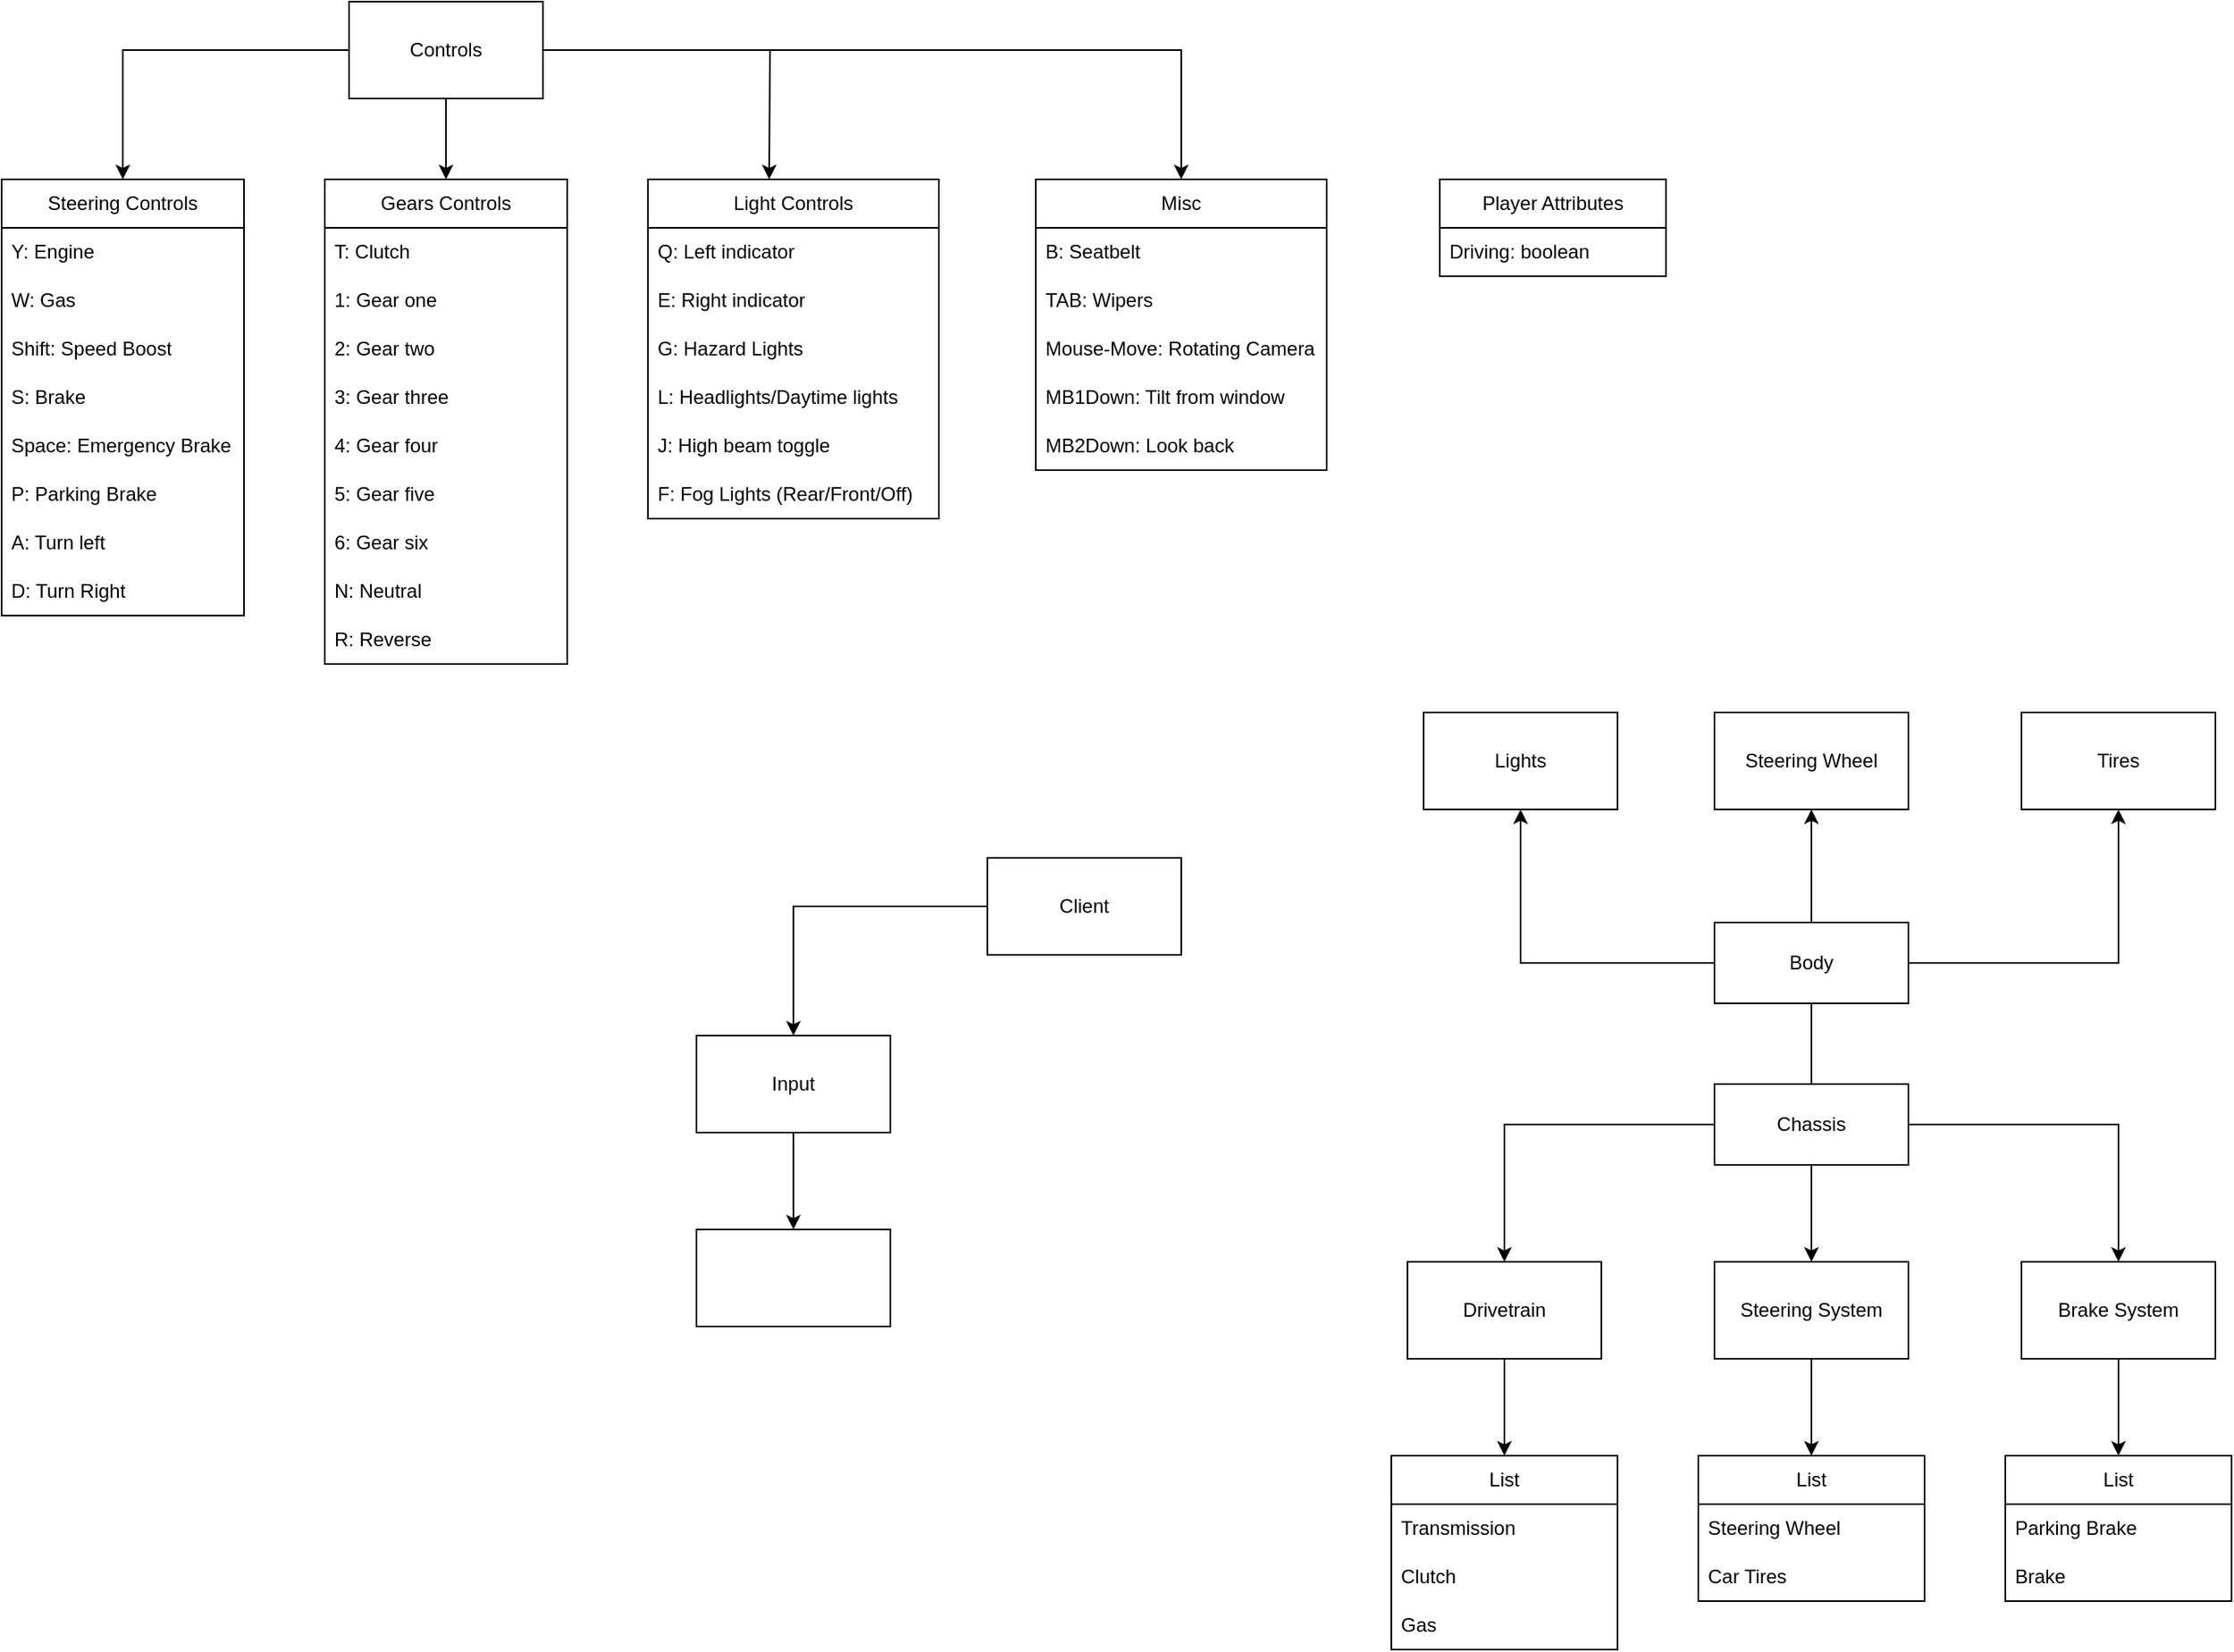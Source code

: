 <mxfile version="24.7.7">
  <diagram name="Strona-1" id="ancA460wwY3gZcXsDt_X">
    <mxGraphModel dx="1730" dy="1735" grid="1" gridSize="10" guides="1" tooltips="1" connect="1" arrows="1" fold="1" page="1" pageScale="1" pageWidth="827" pageHeight="1169" math="0" shadow="0">
      <root>
        <mxCell id="0" />
        <mxCell id="1" parent="0" />
        <mxCell id="dyWFdLc0GaoRmKkl0d5T-19" value="" style="edgeStyle=orthogonalEdgeStyle;rounded=0;orthogonalLoop=1;jettySize=auto;html=1;" parent="1" source="K0L5-nXNmJn2NQOjpZ_8-1" target="dyWFdLc0GaoRmKkl0d5T-18" edge="1">
          <mxGeometry relative="1" as="geometry" />
        </mxCell>
        <mxCell id="K0L5-nXNmJn2NQOjpZ_8-1" value="Input" style="rounded=0;whiteSpace=wrap;html=1;" parent="1" vertex="1">
          <mxGeometry x="360" y="160" width="120" height="60" as="geometry" />
        </mxCell>
        <mxCell id="K0L5-nXNmJn2NQOjpZ_8-3" value="Player Attributes" style="swimlane;fontStyle=0;childLayout=stackLayout;horizontal=1;startSize=30;horizontalStack=0;resizeParent=1;resizeParentMax=0;resizeLast=0;collapsible=1;marginBottom=0;whiteSpace=wrap;html=1;" parent="1" vertex="1">
          <mxGeometry x="820" y="-370" width="140" height="60" as="geometry" />
        </mxCell>
        <mxCell id="K0L5-nXNmJn2NQOjpZ_8-5" value="Driving: boolean" style="text;strokeColor=none;fillColor=none;align=left;verticalAlign=middle;spacingLeft=4;spacingRight=4;overflow=hidden;points=[[0,0.5],[1,0.5]];portConstraint=eastwest;rotatable=0;whiteSpace=wrap;html=1;" parent="K0L5-nXNmJn2NQOjpZ_8-3" vertex="1">
          <mxGeometry y="30" width="140" height="30" as="geometry" />
        </mxCell>
        <mxCell id="K0L5-nXNmJn2NQOjpZ_8-7" value="Steering Controls" style="swimlane;fontStyle=0;childLayout=stackLayout;horizontal=1;startSize=30;horizontalStack=0;resizeParent=1;resizeParentMax=0;resizeLast=0;collapsible=1;marginBottom=0;whiteSpace=wrap;html=1;" parent="1" vertex="1">
          <mxGeometry x="-70" y="-370" width="150" height="270" as="geometry" />
        </mxCell>
        <mxCell id="dyWFdLc0GaoRmKkl0d5T-14" value="Y: Engine" style="text;strokeColor=none;fillColor=none;align=left;verticalAlign=middle;spacingLeft=4;spacingRight=4;overflow=hidden;points=[[0,0.5],[1,0.5]];portConstraint=eastwest;rotatable=0;whiteSpace=wrap;html=1;" parent="K0L5-nXNmJn2NQOjpZ_8-7" vertex="1">
          <mxGeometry y="30" width="150" height="30" as="geometry" />
        </mxCell>
        <mxCell id="K0L5-nXNmJn2NQOjpZ_8-8" value="W: Gas" style="text;strokeColor=none;fillColor=none;align=left;verticalAlign=middle;spacingLeft=4;spacingRight=4;overflow=hidden;points=[[0,0.5],[1,0.5]];portConstraint=eastwest;rotatable=0;whiteSpace=wrap;html=1;" parent="K0L5-nXNmJn2NQOjpZ_8-7" vertex="1">
          <mxGeometry y="60" width="150" height="30" as="geometry" />
        </mxCell>
        <mxCell id="K0L5-nXNmJn2NQOjpZ_8-12" value="Shift: Speed Boost" style="text;strokeColor=none;fillColor=none;align=left;verticalAlign=middle;spacingLeft=4;spacingRight=4;overflow=hidden;points=[[0,0.5],[1,0.5]];portConstraint=eastwest;rotatable=0;whiteSpace=wrap;html=1;" parent="K0L5-nXNmJn2NQOjpZ_8-7" vertex="1">
          <mxGeometry y="90" width="150" height="30" as="geometry" />
        </mxCell>
        <mxCell id="K0L5-nXNmJn2NQOjpZ_8-9" value="S: Brake" style="text;strokeColor=none;fillColor=none;align=left;verticalAlign=middle;spacingLeft=4;spacingRight=4;overflow=hidden;points=[[0,0.5],[1,0.5]];portConstraint=eastwest;rotatable=0;whiteSpace=wrap;html=1;" parent="K0L5-nXNmJn2NQOjpZ_8-7" vertex="1">
          <mxGeometry y="120" width="150" height="30" as="geometry" />
        </mxCell>
        <mxCell id="K0L5-nXNmJn2NQOjpZ_8-10" value="Space: Emergency Brake" style="text;strokeColor=none;fillColor=none;align=left;verticalAlign=middle;spacingLeft=4;spacingRight=4;overflow=hidden;points=[[0,0.5],[1,0.5]];portConstraint=eastwest;rotatable=0;whiteSpace=wrap;html=1;" parent="K0L5-nXNmJn2NQOjpZ_8-7" vertex="1">
          <mxGeometry y="150" width="150" height="30" as="geometry" />
        </mxCell>
        <mxCell id="K0L5-nXNmJn2NQOjpZ_8-11" value="P: Parking Brake" style="text;strokeColor=none;fillColor=none;align=left;verticalAlign=middle;spacingLeft=4;spacingRight=4;overflow=hidden;points=[[0,0.5],[1,0.5]];portConstraint=eastwest;rotatable=0;whiteSpace=wrap;html=1;" parent="K0L5-nXNmJn2NQOjpZ_8-7" vertex="1">
          <mxGeometry y="180" width="150" height="30" as="geometry" />
        </mxCell>
        <mxCell id="dyWFdLc0GaoRmKkl0d5T-3" value="A: Turn left" style="text;strokeColor=none;fillColor=none;align=left;verticalAlign=middle;spacingLeft=4;spacingRight=4;overflow=hidden;points=[[0,0.5],[1,0.5]];portConstraint=eastwest;rotatable=0;whiteSpace=wrap;html=1;" parent="K0L5-nXNmJn2NQOjpZ_8-7" vertex="1">
          <mxGeometry y="210" width="150" height="30" as="geometry" />
        </mxCell>
        <mxCell id="dyWFdLc0GaoRmKkl0d5T-4" value="D: Turn Right" style="text;strokeColor=none;fillColor=none;align=left;verticalAlign=middle;spacingLeft=4;spacingRight=4;overflow=hidden;points=[[0,0.5],[1,0.5]];portConstraint=eastwest;rotatable=0;whiteSpace=wrap;html=1;" parent="K0L5-nXNmJn2NQOjpZ_8-7" vertex="1">
          <mxGeometry y="240" width="150" height="30" as="geometry" />
        </mxCell>
        <mxCell id="K0L5-nXNmJn2NQOjpZ_8-23" value="Gears Controls" style="swimlane;fontStyle=0;childLayout=stackLayout;horizontal=1;startSize=30;horizontalStack=0;resizeParent=1;resizeParentMax=0;resizeLast=0;collapsible=1;marginBottom=0;whiteSpace=wrap;html=1;" parent="1" vertex="1">
          <mxGeometry x="130" y="-370" width="150" height="300" as="geometry" />
        </mxCell>
        <mxCell id="K0L5-nXNmJn2NQOjpZ_8-31" value="T: Clutch" style="text;strokeColor=none;fillColor=none;align=left;verticalAlign=middle;spacingLeft=4;spacingRight=4;overflow=hidden;points=[[0,0.5],[1,0.5]];portConstraint=eastwest;rotatable=0;whiteSpace=wrap;html=1;" parent="K0L5-nXNmJn2NQOjpZ_8-23" vertex="1">
          <mxGeometry y="30" width="150" height="30" as="geometry" />
        </mxCell>
        <mxCell id="K0L5-nXNmJn2NQOjpZ_8-32" value="1: Gear one" style="text;strokeColor=none;fillColor=none;align=left;verticalAlign=middle;spacingLeft=4;spacingRight=4;overflow=hidden;points=[[0,0.5],[1,0.5]];portConstraint=eastwest;rotatable=0;whiteSpace=wrap;html=1;" parent="K0L5-nXNmJn2NQOjpZ_8-23" vertex="1">
          <mxGeometry y="60" width="150" height="30" as="geometry" />
        </mxCell>
        <mxCell id="K0L5-nXNmJn2NQOjpZ_8-33" value="2: Gear two" style="text;strokeColor=none;fillColor=none;align=left;verticalAlign=middle;spacingLeft=4;spacingRight=4;overflow=hidden;points=[[0,0.5],[1,0.5]];portConstraint=eastwest;rotatable=0;whiteSpace=wrap;html=1;" parent="K0L5-nXNmJn2NQOjpZ_8-23" vertex="1">
          <mxGeometry y="90" width="150" height="30" as="geometry" />
        </mxCell>
        <mxCell id="K0L5-nXNmJn2NQOjpZ_8-34" value="3: Gear three" style="text;strokeColor=none;fillColor=none;align=left;verticalAlign=middle;spacingLeft=4;spacingRight=4;overflow=hidden;points=[[0,0.5],[1,0.5]];portConstraint=eastwest;rotatable=0;whiteSpace=wrap;html=1;" parent="K0L5-nXNmJn2NQOjpZ_8-23" vertex="1">
          <mxGeometry y="120" width="150" height="30" as="geometry" />
        </mxCell>
        <mxCell id="K0L5-nXNmJn2NQOjpZ_8-35" value="4: Gear four" style="text;strokeColor=none;fillColor=none;align=left;verticalAlign=middle;spacingLeft=4;spacingRight=4;overflow=hidden;points=[[0,0.5],[1,0.5]];portConstraint=eastwest;rotatable=0;whiteSpace=wrap;html=1;" parent="K0L5-nXNmJn2NQOjpZ_8-23" vertex="1">
          <mxGeometry y="150" width="150" height="30" as="geometry" />
        </mxCell>
        <mxCell id="K0L5-nXNmJn2NQOjpZ_8-36" value="5: Gear five" style="text;strokeColor=none;fillColor=none;align=left;verticalAlign=middle;spacingLeft=4;spacingRight=4;overflow=hidden;points=[[0,0.5],[1,0.5]];portConstraint=eastwest;rotatable=0;whiteSpace=wrap;html=1;" parent="K0L5-nXNmJn2NQOjpZ_8-23" vertex="1">
          <mxGeometry y="180" width="150" height="30" as="geometry" />
        </mxCell>
        <mxCell id="K0L5-nXNmJn2NQOjpZ_8-37" value="6: Gear six" style="text;strokeColor=none;fillColor=none;align=left;verticalAlign=middle;spacingLeft=4;spacingRight=4;overflow=hidden;points=[[0,0.5],[1,0.5]];portConstraint=eastwest;rotatable=0;whiteSpace=wrap;html=1;" parent="K0L5-nXNmJn2NQOjpZ_8-23" vertex="1">
          <mxGeometry y="210" width="150" height="30" as="geometry" />
        </mxCell>
        <mxCell id="dyWFdLc0GaoRmKkl0d5T-5" value="N: Neutral" style="text;strokeColor=none;fillColor=none;align=left;verticalAlign=middle;spacingLeft=4;spacingRight=4;overflow=hidden;points=[[0,0.5],[1,0.5]];portConstraint=eastwest;rotatable=0;whiteSpace=wrap;html=1;" parent="K0L5-nXNmJn2NQOjpZ_8-23" vertex="1">
          <mxGeometry y="240" width="150" height="30" as="geometry" />
        </mxCell>
        <mxCell id="K0L5-nXNmJn2NQOjpZ_8-38" value="R: Reverse" style="text;strokeColor=none;fillColor=none;align=left;verticalAlign=middle;spacingLeft=4;spacingRight=4;overflow=hidden;points=[[0,0.5],[1,0.5]];portConstraint=eastwest;rotatable=0;whiteSpace=wrap;html=1;" parent="K0L5-nXNmJn2NQOjpZ_8-23" vertex="1">
          <mxGeometry y="270" width="150" height="30" as="geometry" />
        </mxCell>
        <mxCell id="K0L5-nXNmJn2NQOjpZ_8-51" style="edgeStyle=orthogonalEdgeStyle;rounded=0;orthogonalLoop=1;jettySize=auto;html=1;entryX=0.5;entryY=0;entryDx=0;entryDy=0;" parent="1" source="K0L5-nXNmJn2NQOjpZ_8-50" target="K0L5-nXNmJn2NQOjpZ_8-23" edge="1">
          <mxGeometry relative="1" as="geometry" />
        </mxCell>
        <mxCell id="K0L5-nXNmJn2NQOjpZ_8-52" style="edgeStyle=orthogonalEdgeStyle;rounded=0;orthogonalLoop=1;jettySize=auto;html=1;entryX=0.5;entryY=0;entryDx=0;entryDy=0;" parent="1" source="K0L5-nXNmJn2NQOjpZ_8-50" target="K0L5-nXNmJn2NQOjpZ_8-7" edge="1">
          <mxGeometry relative="1" as="geometry" />
        </mxCell>
        <mxCell id="K0L5-nXNmJn2NQOjpZ_8-53" style="edgeStyle=orthogonalEdgeStyle;rounded=0;orthogonalLoop=1;jettySize=auto;html=1;entryX=0.5;entryY=0;entryDx=0;entryDy=0;" parent="1" source="K0L5-nXNmJn2NQOjpZ_8-50" edge="1">
          <mxGeometry relative="1" as="geometry">
            <mxPoint x="405" y="-370" as="targetPoint" />
          </mxGeometry>
        </mxCell>
        <mxCell id="dyWFdLc0GaoRmKkl0d5T-13" style="edgeStyle=orthogonalEdgeStyle;rounded=0;orthogonalLoop=1;jettySize=auto;html=1;entryX=0.5;entryY=0;entryDx=0;entryDy=0;" parent="1" source="K0L5-nXNmJn2NQOjpZ_8-50" target="dyWFdLc0GaoRmKkl0d5T-7" edge="1">
          <mxGeometry relative="1" as="geometry" />
        </mxCell>
        <mxCell id="K0L5-nXNmJn2NQOjpZ_8-50" value="Controls" style="rounded=0;whiteSpace=wrap;html=1;" parent="1" vertex="1">
          <mxGeometry x="145" y="-480" width="120" height="60" as="geometry" />
        </mxCell>
        <mxCell id="K0L5-nXNmJn2NQOjpZ_8-55" value="Light Controls" style="swimlane;fontStyle=0;childLayout=stackLayout;horizontal=1;startSize=30;horizontalStack=0;resizeParent=1;resizeParentMax=0;resizeLast=0;collapsible=1;marginBottom=0;whiteSpace=wrap;html=1;" parent="1" vertex="1">
          <mxGeometry x="330" y="-370" width="180" height="210" as="geometry" />
        </mxCell>
        <mxCell id="K0L5-nXNmJn2NQOjpZ_8-63" value="Q: Left indicator" style="text;strokeColor=none;fillColor=none;align=left;verticalAlign=middle;spacingLeft=4;spacingRight=4;overflow=hidden;points=[[0,0.5],[1,0.5]];portConstraint=eastwest;rotatable=0;whiteSpace=wrap;html=1;" parent="K0L5-nXNmJn2NQOjpZ_8-55" vertex="1">
          <mxGeometry y="30" width="180" height="30" as="geometry" />
        </mxCell>
        <mxCell id="K0L5-nXNmJn2NQOjpZ_8-64" value="E: Right indicator" style="text;strokeColor=none;fillColor=none;align=left;verticalAlign=middle;spacingLeft=4;spacingRight=4;overflow=hidden;points=[[0,0.5],[1,0.5]];portConstraint=eastwest;rotatable=0;whiteSpace=wrap;html=1;" parent="K0L5-nXNmJn2NQOjpZ_8-55" vertex="1">
          <mxGeometry y="60" width="180" height="30" as="geometry" />
        </mxCell>
        <mxCell id="dyWFdLc0GaoRmKkl0d5T-15" value="G: Hazard Lights" style="text;strokeColor=none;fillColor=none;align=left;verticalAlign=middle;spacingLeft=4;spacingRight=4;overflow=hidden;points=[[0,0.5],[1,0.5]];portConstraint=eastwest;rotatable=0;whiteSpace=wrap;html=1;" parent="K0L5-nXNmJn2NQOjpZ_8-55" vertex="1">
          <mxGeometry y="90" width="180" height="30" as="geometry" />
        </mxCell>
        <mxCell id="K0L5-nXNmJn2NQOjpZ_8-65" value="L: Headlights/Daytime lights" style="text;strokeColor=none;fillColor=none;align=left;verticalAlign=middle;spacingLeft=4;spacingRight=4;overflow=hidden;points=[[0,0.5],[1,0.5]];portConstraint=eastwest;rotatable=0;whiteSpace=wrap;html=1;" parent="K0L5-nXNmJn2NQOjpZ_8-55" vertex="1">
          <mxGeometry y="120" width="180" height="30" as="geometry" />
        </mxCell>
        <mxCell id="dyWFdLc0GaoRmKkl0d5T-1" value="J: High beam toggle" style="text;strokeColor=none;fillColor=none;align=left;verticalAlign=middle;spacingLeft=4;spacingRight=4;overflow=hidden;points=[[0,0.5],[1,0.5]];portConstraint=eastwest;rotatable=0;whiteSpace=wrap;html=1;" parent="K0L5-nXNmJn2NQOjpZ_8-55" vertex="1">
          <mxGeometry y="150" width="180" height="30" as="geometry" />
        </mxCell>
        <mxCell id="dyWFdLc0GaoRmKkl0d5T-2" value="F: Fog Lights (Rear/Front/Off)" style="text;strokeColor=none;fillColor=none;align=left;verticalAlign=middle;spacingLeft=4;spacingRight=4;overflow=hidden;points=[[0,0.5],[1,0.5]];portConstraint=eastwest;rotatable=0;whiteSpace=wrap;html=1;" parent="K0L5-nXNmJn2NQOjpZ_8-55" vertex="1">
          <mxGeometry y="180" width="180" height="30" as="geometry" />
        </mxCell>
        <mxCell id="dyWFdLc0GaoRmKkl0d5T-7" value="Misc" style="swimlane;fontStyle=0;childLayout=stackLayout;horizontal=1;startSize=30;horizontalStack=0;resizeParent=1;resizeParentMax=0;resizeLast=0;collapsible=1;marginBottom=0;whiteSpace=wrap;html=1;" parent="1" vertex="1">
          <mxGeometry x="570" y="-370" width="180" height="180" as="geometry" />
        </mxCell>
        <mxCell id="dyWFdLc0GaoRmKkl0d5T-8" value="B: Seatbelt" style="text;strokeColor=none;fillColor=none;align=left;verticalAlign=middle;spacingLeft=4;spacingRight=4;overflow=hidden;points=[[0,0.5],[1,0.5]];portConstraint=eastwest;rotatable=0;whiteSpace=wrap;html=1;" parent="dyWFdLc0GaoRmKkl0d5T-7" vertex="1">
          <mxGeometry y="30" width="180" height="30" as="geometry" />
        </mxCell>
        <mxCell id="dyWFdLc0GaoRmKkl0d5T-11" value="TAB: Wipers" style="text;strokeColor=none;fillColor=none;align=left;verticalAlign=middle;spacingLeft=4;spacingRight=4;overflow=hidden;points=[[0,0.5],[1,0.5]];portConstraint=eastwest;rotatable=0;whiteSpace=wrap;html=1;" parent="dyWFdLc0GaoRmKkl0d5T-7" vertex="1">
          <mxGeometry y="60" width="180" height="30" as="geometry" />
        </mxCell>
        <mxCell id="dyWFdLc0GaoRmKkl0d5T-12" value="Mouse-Move: Rotating Camera" style="text;strokeColor=none;fillColor=none;align=left;verticalAlign=middle;spacingLeft=4;spacingRight=4;overflow=hidden;points=[[0,0.5],[1,0.5]];portConstraint=eastwest;rotatable=0;whiteSpace=wrap;html=1;" parent="dyWFdLc0GaoRmKkl0d5T-7" vertex="1">
          <mxGeometry y="90" width="180" height="30" as="geometry" />
        </mxCell>
        <mxCell id="dyWFdLc0GaoRmKkl0d5T-16" value="MB1Down: Tilt from window" style="text;strokeColor=none;fillColor=none;align=left;verticalAlign=middle;spacingLeft=4;spacingRight=4;overflow=hidden;points=[[0,0.5],[1,0.5]];portConstraint=eastwest;rotatable=0;whiteSpace=wrap;html=1;" parent="dyWFdLc0GaoRmKkl0d5T-7" vertex="1">
          <mxGeometry y="120" width="180" height="30" as="geometry" />
        </mxCell>
        <mxCell id="dyWFdLc0GaoRmKkl0d5T-17" value="MB2Down: Look back" style="text;strokeColor=none;fillColor=none;align=left;verticalAlign=middle;spacingLeft=4;spacingRight=4;overflow=hidden;points=[[0,0.5],[1,0.5]];portConstraint=eastwest;rotatable=0;whiteSpace=wrap;html=1;" parent="dyWFdLc0GaoRmKkl0d5T-7" vertex="1">
          <mxGeometry y="150" width="180" height="30" as="geometry" />
        </mxCell>
        <mxCell id="dyWFdLc0GaoRmKkl0d5T-18" value="" style="whiteSpace=wrap;html=1;rounded=0;" parent="1" vertex="1">
          <mxGeometry x="360" y="280" width="120" height="60" as="geometry" />
        </mxCell>
        <mxCell id="dyWFdLc0GaoRmKkl0d5T-21" style="edgeStyle=orthogonalEdgeStyle;rounded=0;orthogonalLoop=1;jettySize=auto;html=1;" parent="1" source="dyWFdLc0GaoRmKkl0d5T-20" target="K0L5-nXNmJn2NQOjpZ_8-1" edge="1">
          <mxGeometry relative="1" as="geometry" />
        </mxCell>
        <mxCell id="dyWFdLc0GaoRmKkl0d5T-20" value="Client" style="rounded=0;whiteSpace=wrap;html=1;" parent="1" vertex="1">
          <mxGeometry x="540" y="50" width="120" height="60" as="geometry" />
        </mxCell>
        <mxCell id="7S1liC3jyprdc_uQghFq-16" style="edgeStyle=orthogonalEdgeStyle;rounded=0;orthogonalLoop=1;jettySize=auto;html=1;entryX=0.5;entryY=0;entryDx=0;entryDy=0;" edge="1" parent="1" source="dyWFdLc0GaoRmKkl0d5T-22" target="7S1liC3jyprdc_uQghFq-12">
          <mxGeometry relative="1" as="geometry" />
        </mxCell>
        <mxCell id="dyWFdLc0GaoRmKkl0d5T-22" value="Steering System" style="rounded=0;whiteSpace=wrap;html=1;" parent="1" vertex="1">
          <mxGeometry x="990" y="300" width="120" height="60" as="geometry" />
        </mxCell>
        <mxCell id="7S1liC3jyprdc_uQghFq-9" style="edgeStyle=orthogonalEdgeStyle;rounded=0;orthogonalLoop=1;jettySize=auto;html=1;entryX=0.5;entryY=0;entryDx=0;entryDy=0;" edge="1" parent="1" source="7S1liC3jyprdc_uQghFq-5" target="dyWFdLc0GaoRmKkl0d5T-22">
          <mxGeometry relative="1" as="geometry" />
        </mxCell>
        <mxCell id="7S1liC3jyprdc_uQghFq-10" style="edgeStyle=orthogonalEdgeStyle;rounded=0;orthogonalLoop=1;jettySize=auto;html=1;entryX=0.5;entryY=0;entryDx=0;entryDy=0;" edge="1" parent="1" source="7S1liC3jyprdc_uQghFq-5" target="7S1liC3jyprdc_uQghFq-7">
          <mxGeometry relative="1" as="geometry" />
        </mxCell>
        <mxCell id="7S1liC3jyprdc_uQghFq-11" style="edgeStyle=orthogonalEdgeStyle;rounded=0;orthogonalLoop=1;jettySize=auto;html=1;entryX=0.5;entryY=0;entryDx=0;entryDy=0;" edge="1" parent="1" source="7S1liC3jyprdc_uQghFq-5" target="7S1liC3jyprdc_uQghFq-8">
          <mxGeometry relative="1" as="geometry" />
        </mxCell>
        <mxCell id="7S1liC3jyprdc_uQghFq-27" style="edgeStyle=orthogonalEdgeStyle;rounded=0;orthogonalLoop=1;jettySize=auto;html=1;" edge="1" parent="1" source="7S1liC3jyprdc_uQghFq-5">
          <mxGeometry relative="1" as="geometry">
            <mxPoint x="1050" y="130" as="targetPoint" />
          </mxGeometry>
        </mxCell>
        <mxCell id="7S1liC3jyprdc_uQghFq-5" value="Chassis" style="rounded=0;whiteSpace=wrap;html=1;" vertex="1" parent="1">
          <mxGeometry x="990" y="190" width="120" height="50" as="geometry" />
        </mxCell>
        <mxCell id="7S1liC3jyprdc_uQghFq-25" style="edgeStyle=orthogonalEdgeStyle;rounded=0;orthogonalLoop=1;jettySize=auto;html=1;" edge="1" parent="1" source="7S1liC3jyprdc_uQghFq-7" target="7S1liC3jyprdc_uQghFq-22">
          <mxGeometry relative="1" as="geometry" />
        </mxCell>
        <mxCell id="7S1liC3jyprdc_uQghFq-7" value="Drivetrain" style="rounded=0;whiteSpace=wrap;html=1;" vertex="1" parent="1">
          <mxGeometry x="800" y="300" width="120" height="60" as="geometry" />
        </mxCell>
        <mxCell id="7S1liC3jyprdc_uQghFq-21" style="edgeStyle=orthogonalEdgeStyle;rounded=0;orthogonalLoop=1;jettySize=auto;html=1;entryX=0.5;entryY=0;entryDx=0;entryDy=0;" edge="1" parent="1" source="7S1liC3jyprdc_uQghFq-8" target="7S1liC3jyprdc_uQghFq-18">
          <mxGeometry relative="1" as="geometry" />
        </mxCell>
        <mxCell id="7S1liC3jyprdc_uQghFq-8" value="Brake System" style="rounded=0;whiteSpace=wrap;html=1;" vertex="1" parent="1">
          <mxGeometry x="1180" y="300" width="120" height="60" as="geometry" />
        </mxCell>
        <mxCell id="7S1liC3jyprdc_uQghFq-12" value="List" style="swimlane;fontStyle=0;childLayout=stackLayout;horizontal=1;startSize=30;horizontalStack=0;resizeParent=1;resizeParentMax=0;resizeLast=0;collapsible=1;marginBottom=0;whiteSpace=wrap;html=1;" vertex="1" parent="1">
          <mxGeometry x="980" y="420" width="140" height="90" as="geometry" />
        </mxCell>
        <mxCell id="7S1liC3jyprdc_uQghFq-14" value="Steering Wheel" style="text;strokeColor=none;fillColor=none;align=left;verticalAlign=middle;spacingLeft=4;spacingRight=4;overflow=hidden;points=[[0,0.5],[1,0.5]];portConstraint=eastwest;rotatable=0;whiteSpace=wrap;html=1;" vertex="1" parent="7S1liC3jyprdc_uQghFq-12">
          <mxGeometry y="30" width="140" height="30" as="geometry" />
        </mxCell>
        <mxCell id="7S1liC3jyprdc_uQghFq-17" value="Car Tires" style="text;strokeColor=none;fillColor=none;align=left;verticalAlign=middle;spacingLeft=4;spacingRight=4;overflow=hidden;points=[[0,0.5],[1,0.5]];portConstraint=eastwest;rotatable=0;whiteSpace=wrap;html=1;" vertex="1" parent="7S1liC3jyprdc_uQghFq-12">
          <mxGeometry y="60" width="140" height="30" as="geometry" />
        </mxCell>
        <mxCell id="7S1liC3jyprdc_uQghFq-18" value="List" style="swimlane;fontStyle=0;childLayout=stackLayout;horizontal=1;startSize=30;horizontalStack=0;resizeParent=1;resizeParentMax=0;resizeLast=0;collapsible=1;marginBottom=0;whiteSpace=wrap;html=1;" vertex="1" parent="1">
          <mxGeometry x="1170" y="420" width="140" height="90" as="geometry" />
        </mxCell>
        <mxCell id="7S1liC3jyprdc_uQghFq-19" value="Parking Brake" style="text;strokeColor=none;fillColor=none;align=left;verticalAlign=middle;spacingLeft=4;spacingRight=4;overflow=hidden;points=[[0,0.5],[1,0.5]];portConstraint=eastwest;rotatable=0;whiteSpace=wrap;html=1;" vertex="1" parent="7S1liC3jyprdc_uQghFq-18">
          <mxGeometry y="30" width="140" height="30" as="geometry" />
        </mxCell>
        <mxCell id="7S1liC3jyprdc_uQghFq-20" value="Brake" style="text;strokeColor=none;fillColor=none;align=left;verticalAlign=middle;spacingLeft=4;spacingRight=4;overflow=hidden;points=[[0,0.5],[1,0.5]];portConstraint=eastwest;rotatable=0;whiteSpace=wrap;html=1;" vertex="1" parent="7S1liC3jyprdc_uQghFq-18">
          <mxGeometry y="60" width="140" height="30" as="geometry" />
        </mxCell>
        <mxCell id="7S1liC3jyprdc_uQghFq-22" value="List" style="swimlane;fontStyle=0;childLayout=stackLayout;horizontal=1;startSize=30;horizontalStack=0;resizeParent=1;resizeParentMax=0;resizeLast=0;collapsible=1;marginBottom=0;whiteSpace=wrap;html=1;" vertex="1" parent="1">
          <mxGeometry x="790" y="420" width="140" height="120" as="geometry" />
        </mxCell>
        <mxCell id="7S1liC3jyprdc_uQghFq-24" value="Transmission" style="text;strokeColor=none;fillColor=none;align=left;verticalAlign=middle;spacingLeft=4;spacingRight=4;overflow=hidden;points=[[0,0.5],[1,0.5]];portConstraint=eastwest;rotatable=0;whiteSpace=wrap;html=1;" vertex="1" parent="7S1liC3jyprdc_uQghFq-22">
          <mxGeometry y="30" width="140" height="30" as="geometry" />
        </mxCell>
        <mxCell id="7S1liC3jyprdc_uQghFq-23" value="Clutch" style="text;strokeColor=none;fillColor=none;align=left;verticalAlign=middle;spacingLeft=4;spacingRight=4;overflow=hidden;points=[[0,0.5],[1,0.5]];portConstraint=eastwest;rotatable=0;whiteSpace=wrap;html=1;" vertex="1" parent="7S1liC3jyprdc_uQghFq-22">
          <mxGeometry y="60" width="140" height="30" as="geometry" />
        </mxCell>
        <mxCell id="7S1liC3jyprdc_uQghFq-26" value="Gas" style="text;strokeColor=none;fillColor=none;align=left;verticalAlign=middle;spacingLeft=4;spacingRight=4;overflow=hidden;points=[[0,0.5],[1,0.5]];portConstraint=eastwest;rotatable=0;whiteSpace=wrap;html=1;" vertex="1" parent="7S1liC3jyprdc_uQghFq-22">
          <mxGeometry y="90" width="140" height="30" as="geometry" />
        </mxCell>
        <mxCell id="7S1liC3jyprdc_uQghFq-30" value="" style="edgeStyle=orthogonalEdgeStyle;rounded=0;orthogonalLoop=1;jettySize=auto;html=1;" edge="1" parent="1" source="7S1liC3jyprdc_uQghFq-28" target="7S1liC3jyprdc_uQghFq-29">
          <mxGeometry relative="1" as="geometry" />
        </mxCell>
        <mxCell id="7S1liC3jyprdc_uQghFq-32" style="edgeStyle=orthogonalEdgeStyle;rounded=0;orthogonalLoop=1;jettySize=auto;html=1;entryX=0.5;entryY=1;entryDx=0;entryDy=0;" edge="1" parent="1" source="7S1liC3jyprdc_uQghFq-28" target="7S1liC3jyprdc_uQghFq-31">
          <mxGeometry relative="1" as="geometry" />
        </mxCell>
        <mxCell id="7S1liC3jyprdc_uQghFq-33" style="edgeStyle=orthogonalEdgeStyle;rounded=0;orthogonalLoop=1;jettySize=auto;html=1;" edge="1" parent="1" source="7S1liC3jyprdc_uQghFq-28" target="7S1liC3jyprdc_uQghFq-34">
          <mxGeometry relative="1" as="geometry">
            <mxPoint x="1240" y="30" as="targetPoint" />
          </mxGeometry>
        </mxCell>
        <mxCell id="7S1liC3jyprdc_uQghFq-28" value="Body" style="rounded=0;whiteSpace=wrap;html=1;" vertex="1" parent="1">
          <mxGeometry x="990" y="90" width="120" height="50" as="geometry" />
        </mxCell>
        <mxCell id="7S1liC3jyprdc_uQghFq-29" value="Steering Wheel" style="whiteSpace=wrap;html=1;rounded=0;" vertex="1" parent="1">
          <mxGeometry x="990" y="-40" width="120" height="60" as="geometry" />
        </mxCell>
        <mxCell id="7S1liC3jyprdc_uQghFq-31" value="Lights" style="whiteSpace=wrap;html=1;rounded=0;" vertex="1" parent="1">
          <mxGeometry x="810" y="-40" width="120" height="60" as="geometry" />
        </mxCell>
        <mxCell id="7S1liC3jyprdc_uQghFq-34" value="Tires" style="whiteSpace=wrap;html=1;rounded=0;" vertex="1" parent="1">
          <mxGeometry x="1180" y="-40" width="120" height="60" as="geometry" />
        </mxCell>
      </root>
    </mxGraphModel>
  </diagram>
</mxfile>
